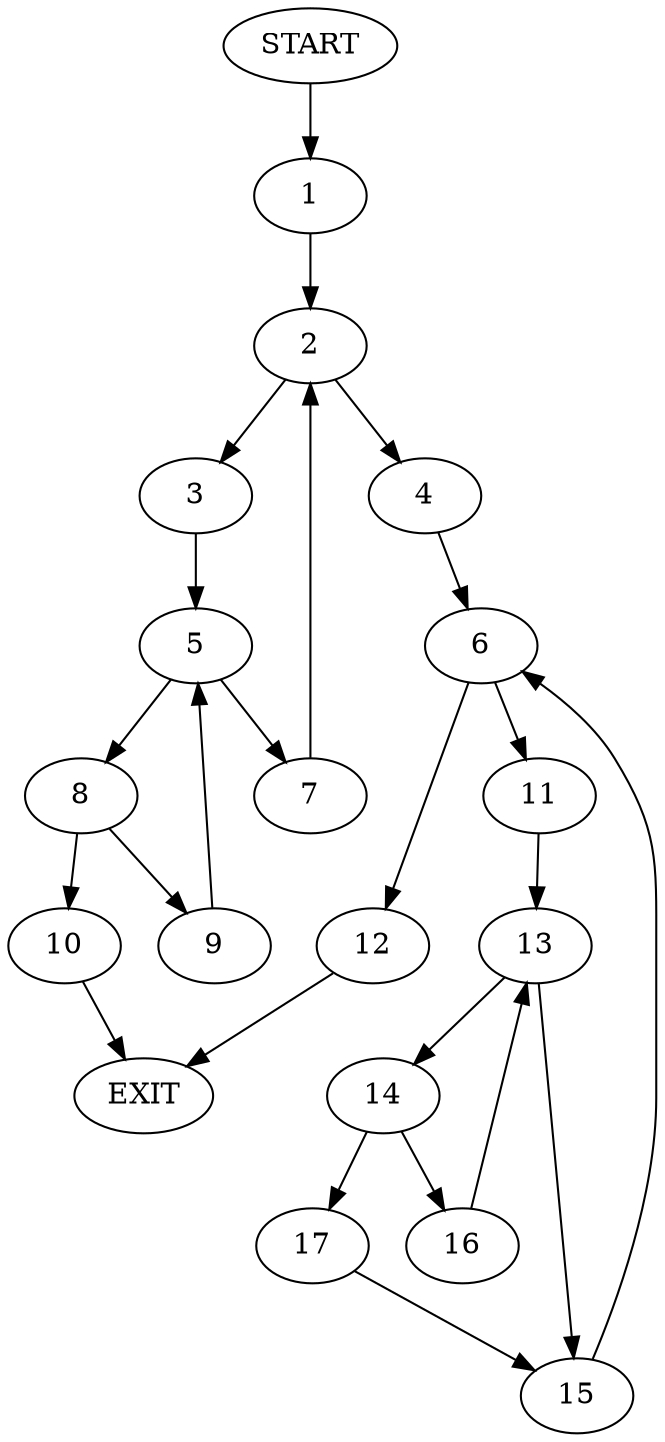 digraph {
0 [label="START"]
18 [label="EXIT"]
0 -> 1
1 -> 2
2 -> 3
2 -> 4
3 -> 5
4 -> 6
5 -> 7
5 -> 8
8 -> 9
8 -> 10
7 -> 2
10 -> 18
9 -> 5
6 -> 11
6 -> 12
11 -> 13
12 -> 18
13 -> 14
13 -> 15
14 -> 16
14 -> 17
15 -> 6
17 -> 15
16 -> 13
}
